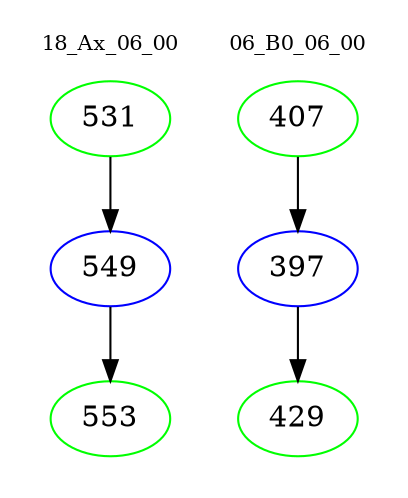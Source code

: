 digraph{
subgraph cluster_0 {
color = white
label = "18_Ax_06_00";
fontsize=10;
T0_531 [label="531", color="green"]
T0_531 -> T0_549 [color="black"]
T0_549 [label="549", color="blue"]
T0_549 -> T0_553 [color="black"]
T0_553 [label="553", color="green"]
}
subgraph cluster_1 {
color = white
label = "06_B0_06_00";
fontsize=10;
T1_407 [label="407", color="green"]
T1_407 -> T1_397 [color="black"]
T1_397 [label="397", color="blue"]
T1_397 -> T1_429 [color="black"]
T1_429 [label="429", color="green"]
}
}
